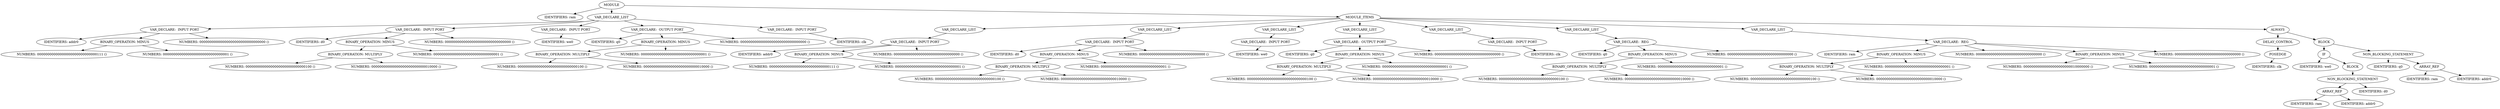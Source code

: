 digraph G {	
ranksep=.25;
	0 [label="MODULE"];
	1 [label="IDENTIFIERS: ram"];
	0 -> 1;
	2 [label="VAR_DECLARE_LIST"];
	0 -> 2;
	3 [label="VAR_DECLARE:  INPUT PORT"];
	2 -> 3;
	4 [label="IDENTIFIERS: addr0"];
	3 -> 4;
	5 [label="BINARY_OPERATION: MINUS"];
	3 -> 5;
	6 [label="NUMBERS: 00000000000000000000000000000111 ()"];
	5 -> 6;
	7 [label="NUMBERS: 00000000000000000000000000000001 ()"];
	5 -> 7;
	8 [label="NUMBERS: 00000000000000000000000000000000 ()"];
	3 -> 8;
	9 [label="VAR_DECLARE:  INPUT PORT"];
	2 -> 9;
	10 [label="IDENTIFIERS: d0"];
	9 -> 10;
	11 [label="BINARY_OPERATION: MINUS"];
	9 -> 11;
	12 [label="BINARY_OPERATION: MULTIPLY"];
	11 -> 12;
	13 [label="NUMBERS: 00000000000000000000000000000100 ()"];
	12 -> 13;
	14 [label="NUMBERS: 00000000000000000000000000010000 ()"];
	12 -> 14;
	15 [label="NUMBERS: 00000000000000000000000000000001 ()"];
	11 -> 15;
	16 [label="NUMBERS: 00000000000000000000000000000000 ()"];
	9 -> 16;
	17 [label="VAR_DECLARE:  INPUT PORT"];
	2 -> 17;
	18 [label="IDENTIFIERS: we0"];
	17 -> 18;
	19 [label="VAR_DECLARE:  OUTPUT PORT"];
	2 -> 19;
	20 [label="IDENTIFIERS: q0"];
	19 -> 20;
	21 [label="BINARY_OPERATION: MINUS"];
	19 -> 21;
	22 [label="BINARY_OPERATION: MULTIPLY"];
	21 -> 22;
	23 [label="NUMBERS: 00000000000000000000000000000100 ()"];
	22 -> 23;
	24 [label="NUMBERS: 00000000000000000000000000010000 ()"];
	22 -> 24;
	25 [label="NUMBERS: 00000000000000000000000000000001 ()"];
	21 -> 25;
	26 [label="NUMBERS: 00000000000000000000000000000000 ()"];
	19 -> 26;
	27 [label="VAR_DECLARE:  INPUT PORT"];
	2 -> 27;
	28 [label="IDENTIFIERS: clk"];
	27 -> 28;
	29 [label="MODULE_ITEMS"];
	0 -> 29;
	30 [label="VAR_DECLARE_LIST"];
	29 -> 30;
	31 [label="VAR_DECLARE:  INPUT PORT"];
	30 -> 31;
	32 [label="IDENTIFIERS: addr0"];
	31 -> 32;
	33 [label="BINARY_OPERATION: MINUS"];
	31 -> 33;
	34 [label="NUMBERS: 00000000000000000000000000000111 ()"];
	33 -> 34;
	35 [label="NUMBERS: 00000000000000000000000000000001 ()"];
	33 -> 35;
	36 [label="NUMBERS: 00000000000000000000000000000000 ()"];
	31 -> 36;
	37 [label="VAR_DECLARE_LIST"];
	29 -> 37;
	38 [label="VAR_DECLARE:  INPUT PORT"];
	37 -> 38;
	39 [label="IDENTIFIERS: d0"];
	38 -> 39;
	40 [label="BINARY_OPERATION: MINUS"];
	38 -> 40;
	41 [label="BINARY_OPERATION: MULTIPLY"];
	40 -> 41;
	42 [label="NUMBERS: 00000000000000000000000000000100 ()"];
	41 -> 42;
	43 [label="NUMBERS: 00000000000000000000000000010000 ()"];
	41 -> 43;
	44 [label="NUMBERS: 00000000000000000000000000000001 ()"];
	40 -> 44;
	45 [label="NUMBERS: 00000000000000000000000000000000 ()"];
	38 -> 45;
	46 [label="VAR_DECLARE_LIST"];
	29 -> 46;
	47 [label="VAR_DECLARE:  INPUT PORT"];
	46 -> 47;
	48 [label="IDENTIFIERS: we0"];
	47 -> 48;
	49 [label="VAR_DECLARE_LIST"];
	29 -> 49;
	50 [label="VAR_DECLARE:  OUTPUT PORT"];
	49 -> 50;
	51 [label="IDENTIFIERS: q0"];
	50 -> 51;
	52 [label="BINARY_OPERATION: MINUS"];
	50 -> 52;
	53 [label="BINARY_OPERATION: MULTIPLY"];
	52 -> 53;
	54 [label="NUMBERS: 00000000000000000000000000000100 ()"];
	53 -> 54;
	55 [label="NUMBERS: 00000000000000000000000000010000 ()"];
	53 -> 55;
	56 [label="NUMBERS: 00000000000000000000000000000001 ()"];
	52 -> 56;
	57 [label="NUMBERS: 00000000000000000000000000000000 ()"];
	50 -> 57;
	58 [label="VAR_DECLARE_LIST"];
	29 -> 58;
	59 [label="VAR_DECLARE:  INPUT PORT"];
	58 -> 59;
	60 [label="IDENTIFIERS: clk"];
	59 -> 60;
	61 [label="VAR_DECLARE_LIST"];
	29 -> 61;
	62 [label="VAR_DECLARE:  REG"];
	61 -> 62;
	63 [label="IDENTIFIERS: q0"];
	62 -> 63;
	64 [label="BINARY_OPERATION: MINUS"];
	62 -> 64;
	65 [label="BINARY_OPERATION: MULTIPLY"];
	64 -> 65;
	66 [label="NUMBERS: 00000000000000000000000000000100 ()"];
	65 -> 66;
	67 [label="NUMBERS: 00000000000000000000000000010000 ()"];
	65 -> 67;
	68 [label="NUMBERS: 00000000000000000000000000000001 ()"];
	64 -> 68;
	69 [label="NUMBERS: 00000000000000000000000000000000 ()"];
	62 -> 69;
	70 [label="VAR_DECLARE_LIST"];
	29 -> 70;
	71 [label="VAR_DECLARE:  REG"];
	70 -> 71;
	72 [label="IDENTIFIERS: ram"];
	71 -> 72;
	73 [label="BINARY_OPERATION: MINUS"];
	71 -> 73;
	74 [label="BINARY_OPERATION: MULTIPLY"];
	73 -> 74;
	75 [label="NUMBERS: 00000000000000000000000000000100 ()"];
	74 -> 75;
	76 [label="NUMBERS: 00000000000000000000000000010000 ()"];
	74 -> 76;
	77 [label="NUMBERS: 00000000000000000000000000000001 ()"];
	73 -> 77;
	78 [label="NUMBERS: 00000000000000000000000000000000 ()"];
	71 -> 78;
	79 [label="BINARY_OPERATION: MINUS"];
	71 -> 79;
	80 [label="NUMBERS: 00000000000000000000000010000000 ()"];
	79 -> 80;
	81 [label="NUMBERS: 00000000000000000000000000000001 ()"];
	79 -> 81;
	82 [label="NUMBERS: 00000000000000000000000000000000 ()"];
	71 -> 82;
	83 [label="ALWAYS"];
	29 -> 83;
	84 [label="DELAY_CONTROL"];
	83 -> 84;
	85 [label="POSEDGE"];
	84 -> 85;
	86 [label="IDENTIFIERS: clk"];
	85 -> 86;
	87 [label="BLOCK"];
	83 -> 87;
	88 [label="IF"];
	87 -> 88;
	89 [label="IDENTIFIERS: we0"];
	88 -> 89;
	90 [label="BLOCK"];
	88 -> 90;
	91 [label="NON_BLOCKING_STATEMENT"];
	90 -> 91;
	92 [label="ARRAY_REF"];
	91 -> 92;
	93 [label="IDENTIFIERS: ram"];
	92 -> 93;
	94 [label="IDENTIFIERS: addr0"];
	92 -> 94;
	95 [label="IDENTIFIERS: d0"];
	91 -> 95;
	96 [label="NON_BLOCKING_STATEMENT"];
	87 -> 96;
	97 [label="IDENTIFIERS: q0"];
	96 -> 97;
	98 [label="ARRAY_REF"];
	96 -> 98;
	99 [label="IDENTIFIERS: ram"];
	98 -> 99;
	100 [label="IDENTIFIERS: addr0"];
	98 -> 100;
}
